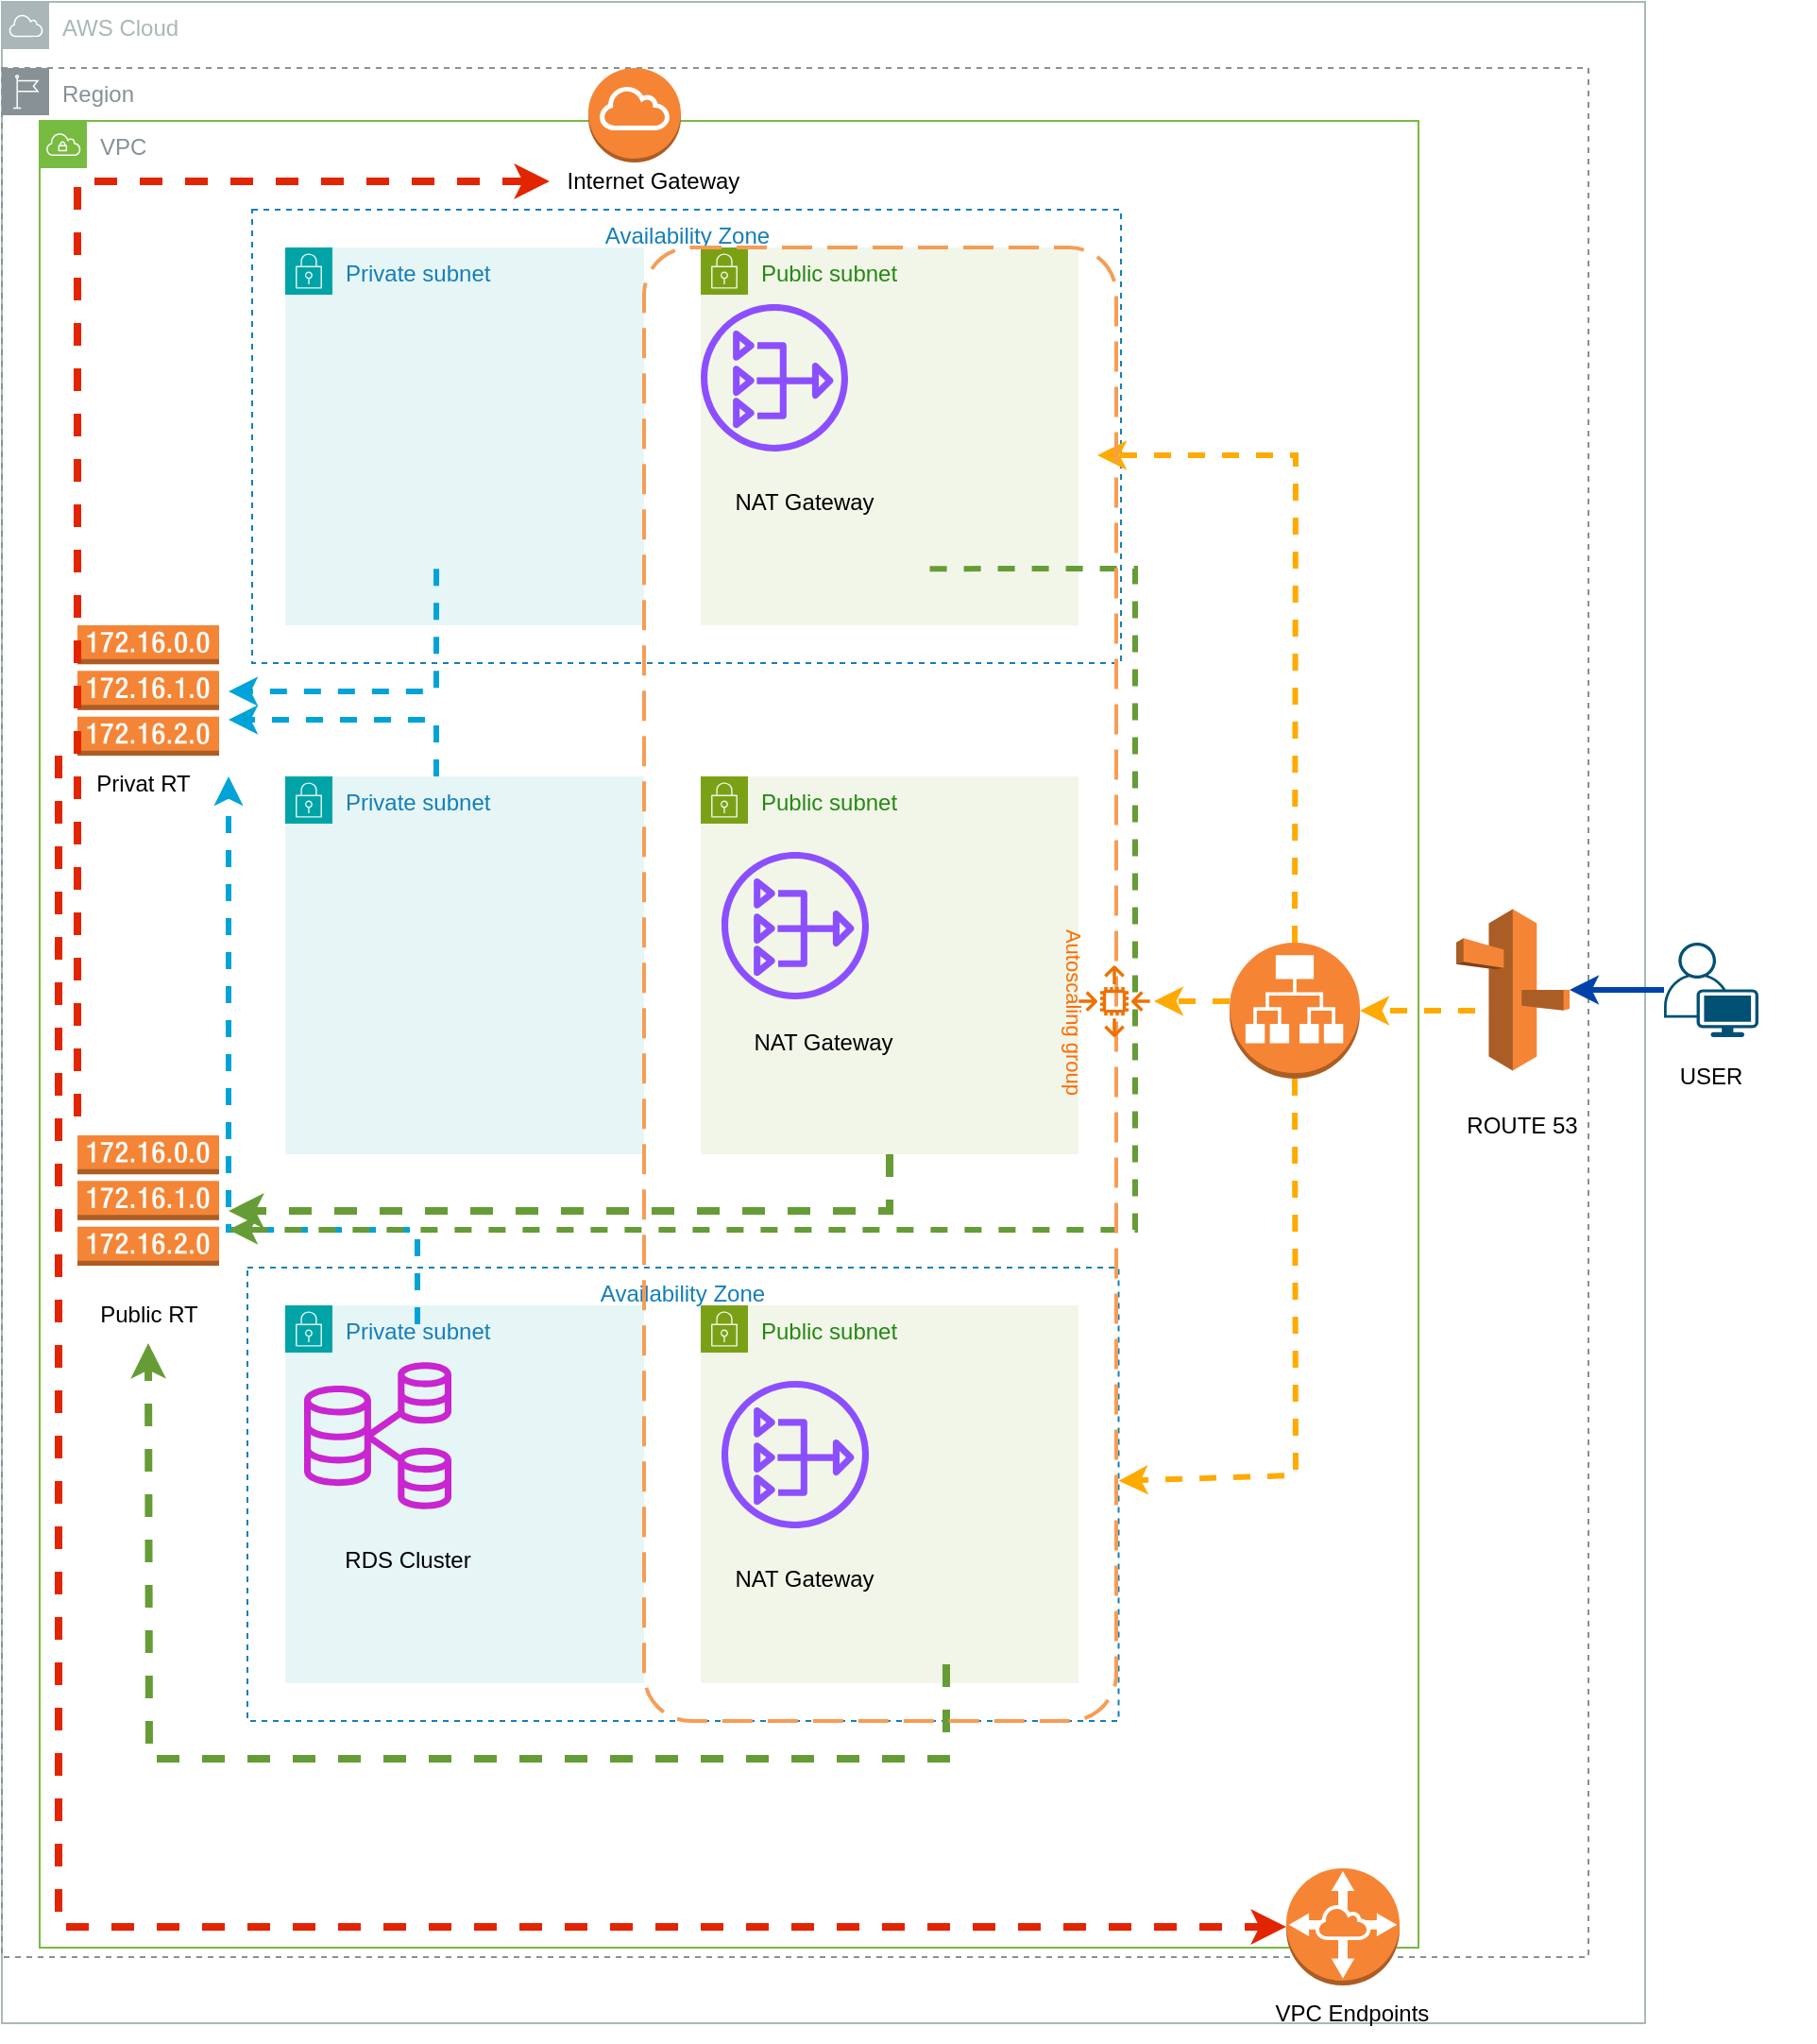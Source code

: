 <mxfile version="24.3.1" type="github">
  <diagram name="Page-1" id="du8zaHRvNXZPYWAMxAH5">
    <mxGraphModel dx="1791" dy="724" grid="1" gridSize="10" guides="1" tooltips="1" connect="1" arrows="1" fold="1" page="1" pageScale="1" pageWidth="850" pageHeight="1100" math="0" shadow="0">
      <root>
        <mxCell id="0" />
        <mxCell id="1" parent="0" />
        <mxCell id="EtZnbqudrIsaKAHzzfuK-1" value="AWS Cloud" style="sketch=0;outlineConnect=0;gradientColor=none;html=1;whiteSpace=wrap;fontSize=12;fontStyle=0;shape=mxgraph.aws4.group;grIcon=mxgraph.aws4.group_aws_cloud;strokeColor=#AAB7B8;fillColor=none;verticalAlign=top;align=left;spacingLeft=30;fontColor=#AAB7B8;dashed=0;" parent="1" vertex="1">
          <mxGeometry x="-20" y="10" width="870" height="1070" as="geometry" />
        </mxCell>
        <mxCell id="EtZnbqudrIsaKAHzzfuK-2" value="Region" style="sketch=0;outlineConnect=0;gradientColor=none;html=1;whiteSpace=wrap;fontSize=12;fontStyle=0;shape=mxgraph.aws4.group;grIcon=mxgraph.aws4.group_region;strokeColor=#879196;fillColor=none;verticalAlign=top;align=left;spacingLeft=30;fontColor=#879196;dashed=1;" parent="1" vertex="1">
          <mxGeometry x="-20" y="45" width="840" height="1000" as="geometry" />
        </mxCell>
        <mxCell id="EtZnbqudrIsaKAHzzfuK-3" value="VPC" style="sketch=0;outlineConnect=0;gradientColor=none;html=1;whiteSpace=wrap;fontSize=12;fontStyle=0;shape=mxgraph.aws4.group;grIcon=mxgraph.aws4.group_vpc;strokeColor=#77bb41;fillColor=none;verticalAlign=top;align=left;spacingLeft=30;fontColor=#879196;dashed=0;" parent="1" vertex="1">
          <mxGeometry y="73" width="730" height="967" as="geometry" />
        </mxCell>
        <mxCell id="EtZnbqudrIsaKAHzzfuK-14" value="" style="outlineConnect=0;dashed=0;verticalLabelPosition=bottom;verticalAlign=top;align=center;html=1;shape=mxgraph.aws3.internet_gateway;fillColor=#F58534;gradientColor=none;" parent="1" vertex="1">
          <mxGeometry x="290.5" y="45" width="49" height="50" as="geometry" />
        </mxCell>
        <mxCell id="EtZnbqudrIsaKAHzzfuK-15" value="Internet Gateway" style="text;html=1;align=center;verticalAlign=middle;whiteSpace=wrap;rounded=0;" parent="1" vertex="1">
          <mxGeometry x="270" y="90" width="110" height="30" as="geometry" />
        </mxCell>
        <mxCell id="EtZnbqudrIsaKAHzzfuK-16" value="Availability Zone" style="fillColor=none;strokeColor=#147EBA;dashed=1;verticalAlign=top;fontStyle=0;fontColor=#147EBA;whiteSpace=wrap;html=1;" parent="1" vertex="1">
          <mxGeometry x="112.5" y="120" width="460" height="240" as="geometry" />
        </mxCell>
        <mxCell id="EtZnbqudrIsaKAHzzfuK-18" value="Availability Zone" style="fillColor=none;strokeColor=#147EBA;dashed=1;verticalAlign=top;fontStyle=0;fontColor=#147EBA;whiteSpace=wrap;html=1;" parent="1" vertex="1">
          <mxGeometry x="110" y="680" width="461.25" height="240" as="geometry" />
        </mxCell>
        <mxCell id="EtZnbqudrIsaKAHzzfuK-19" value="" style="outlineConnect=0;dashed=0;verticalLabelPosition=bottom;verticalAlign=top;align=center;html=1;shape=mxgraph.aws3.vpc_peering;fillColor=#F58534;gradientColor=none;" parent="1" vertex="1">
          <mxGeometry x="660" y="998" width="60" height="62" as="geometry" />
        </mxCell>
        <mxCell id="EtZnbqudrIsaKAHzzfuK-20" value="VPC Endpoints" style="text;html=1;align=center;verticalAlign=middle;whiteSpace=wrap;rounded=0;" parent="1" vertex="1">
          <mxGeometry x="640" y="1060" width="110" height="30" as="geometry" />
        </mxCell>
        <mxCell id="EtZnbqudrIsaKAHzzfuK-21" value="" style="outlineConnect=0;dashed=0;verticalLabelPosition=bottom;verticalAlign=top;align=center;html=1;shape=mxgraph.aws3.route_table;fillColor=#F58536;gradientColor=none;" parent="1" vertex="1">
          <mxGeometry x="20" y="610" width="75" height="69" as="geometry" />
        </mxCell>
        <mxCell id="EtZnbqudrIsaKAHzzfuK-22" value="" style="outlineConnect=0;dashed=0;verticalLabelPosition=bottom;verticalAlign=top;align=center;html=1;shape=mxgraph.aws3.route_table;fillColor=#F58536;gradientColor=none;" parent="1" vertex="1">
          <mxGeometry x="20" y="340" width="75" height="69" as="geometry" />
        </mxCell>
        <mxCell id="EtZnbqudrIsaKAHzzfuK-23" value="Public RT" style="text;html=1;align=center;verticalAlign=middle;whiteSpace=wrap;rounded=0;" parent="1" vertex="1">
          <mxGeometry x="2.5" y="690" width="110" height="30" as="geometry" />
        </mxCell>
        <mxCell id="EtZnbqudrIsaKAHzzfuK-24" value="Privat RT" style="text;html=1;align=center;verticalAlign=middle;whiteSpace=wrap;rounded=0;" parent="1" vertex="1">
          <mxGeometry y="409" width="110" height="30" as="geometry" />
        </mxCell>
        <mxCell id="EtZnbqudrIsaKAHzzfuK-29" value="" style="html=1;labelBackgroundColor=#ffffff;startArrow=none;startFill=0;startSize=6;endArrow=classic;endFill=1;endSize=6;jettySize=auto;orthogonalLoop=1;strokeWidth=4;dashed=1;fontSize=14;rounded=0;strokeColor=#e32400;" parent="1" target="EtZnbqudrIsaKAHzzfuK-15" edge="1">
          <mxGeometry width="60" height="60" relative="1" as="geometry">
            <mxPoint x="20" y="600" as="sourcePoint" />
            <mxPoint x="80" y="540" as="targetPoint" />
            <Array as="points">
              <mxPoint x="20" y="105" />
            </Array>
          </mxGeometry>
        </mxCell>
        <mxCell id="EtZnbqudrIsaKAHzzfuK-30" value="" style="html=1;labelBackgroundColor=#ffffff;startArrow=none;startFill=0;startSize=6;endArrow=classic;endFill=1;endSize=6;jettySize=auto;orthogonalLoop=1;strokeWidth=4;dashed=1;fontSize=14;rounded=0;strokeColor=#e32400;" parent="1" target="EtZnbqudrIsaKAHzzfuK-19" edge="1">
          <mxGeometry width="60" height="60" relative="1" as="geometry">
            <mxPoint x="10" y="409" as="sourcePoint" />
            <mxPoint x="70" y="349" as="targetPoint" />
            <Array as="points">
              <mxPoint x="10" y="1029" />
            </Array>
          </mxGeometry>
        </mxCell>
        <mxCell id="EtZnbqudrIsaKAHzzfuK-31" value="Private subnet" style="points=[[0,0],[0.25,0],[0.5,0],[0.75,0],[1,0],[1,0.25],[1,0.5],[1,0.75],[1,1],[0.75,1],[0.5,1],[0.25,1],[0,1],[0,0.75],[0,0.5],[0,0.25]];outlineConnect=0;gradientColor=none;html=1;whiteSpace=wrap;fontSize=12;fontStyle=0;container=1;pointerEvents=0;collapsible=0;recursiveResize=0;shape=mxgraph.aws4.group;grIcon=mxgraph.aws4.group_security_group;grStroke=0;strokeColor=#00A4A6;fillColor=#E6F6F7;verticalAlign=top;align=left;spacingLeft=30;fontColor=#147EBA;dashed=0;" parent="1" vertex="1">
          <mxGeometry x="130" y="140" width="190" height="200" as="geometry" />
        </mxCell>
        <mxCell id="EtZnbqudrIsaKAHzzfuK-32" value="Private subnet" style="points=[[0,0],[0.25,0],[0.5,0],[0.75,0],[1,0],[1,0.25],[1,0.5],[1,0.75],[1,1],[0.75,1],[0.5,1],[0.25,1],[0,1],[0,0.75],[0,0.5],[0,0.25]];outlineConnect=0;gradientColor=none;html=1;whiteSpace=wrap;fontSize=12;fontStyle=0;container=1;pointerEvents=0;collapsible=0;recursiveResize=0;shape=mxgraph.aws4.group;grIcon=mxgraph.aws4.group_security_group;grStroke=0;strokeColor=#00A4A6;fillColor=#E6F6F7;verticalAlign=top;align=left;spacingLeft=30;fontColor=#147EBA;dashed=0;" parent="1" vertex="1">
          <mxGeometry x="130" y="420" width="190" height="200" as="geometry" />
        </mxCell>
        <mxCell id="EtZnbqudrIsaKAHzzfuK-33" value="Private subnet" style="points=[[0,0],[0.25,0],[0.5,0],[0.75,0],[1,0],[1,0.25],[1,0.5],[1,0.75],[1,1],[0.75,1],[0.5,1],[0.25,1],[0,1],[0,0.75],[0,0.5],[0,0.25]];outlineConnect=0;gradientColor=none;html=1;whiteSpace=wrap;fontSize=12;fontStyle=0;container=1;pointerEvents=0;collapsible=0;recursiveResize=0;shape=mxgraph.aws4.group;grIcon=mxgraph.aws4.group_security_group;grStroke=0;strokeColor=#00A4A6;fillColor=#E6F6F7;verticalAlign=top;align=left;spacingLeft=30;fontColor=#147EBA;dashed=0;" parent="1" vertex="1">
          <mxGeometry x="130" y="700" width="190" height="200" as="geometry" />
        </mxCell>
        <mxCell id="EtZnbqudrIsaKAHzzfuK-34" value="Public subnet" style="points=[[0,0],[0.25,0],[0.5,0],[0.75,0],[1,0],[1,0.25],[1,0.5],[1,0.75],[1,1],[0.75,1],[0.5,1],[0.25,1],[0,1],[0,0.75],[0,0.5],[0,0.25]];outlineConnect=0;gradientColor=none;html=1;whiteSpace=wrap;fontSize=12;fontStyle=0;container=1;pointerEvents=0;collapsible=0;recursiveResize=0;shape=mxgraph.aws4.group;grIcon=mxgraph.aws4.group_security_group;grStroke=0;strokeColor=#7AA116;fillColor=#F2F6E8;verticalAlign=top;align=left;spacingLeft=30;fontColor=#248814;dashed=0;" parent="1" vertex="1">
          <mxGeometry x="350" y="140" width="200" height="200" as="geometry" />
        </mxCell>
        <mxCell id="EtZnbqudrIsaKAHzzfuK-36" value="Public subnet" style="points=[[0,0],[0.25,0],[0.5,0],[0.75,0],[1,0],[1,0.25],[1,0.5],[1,0.75],[1,1],[0.75,1],[0.5,1],[0.25,1],[0,1],[0,0.75],[0,0.5],[0,0.25]];outlineConnect=0;gradientColor=none;html=1;whiteSpace=wrap;fontSize=12;fontStyle=0;container=1;pointerEvents=0;collapsible=0;recursiveResize=0;shape=mxgraph.aws4.group;grIcon=mxgraph.aws4.group_security_group;grStroke=0;strokeColor=#7AA116;fillColor=#F2F6E8;verticalAlign=top;align=left;spacingLeft=30;fontColor=#248814;dashed=0;" parent="1" vertex="1">
          <mxGeometry x="350" y="420" width="200" height="200" as="geometry" />
        </mxCell>
        <mxCell id="vweGVfeXD5RlKLJk6Heg-15" value="NAT Gateway" style="text;html=1;align=center;verticalAlign=middle;whiteSpace=wrap;rounded=0;" vertex="1" parent="EtZnbqudrIsaKAHzzfuK-36">
          <mxGeometry x="10" y="125.75" width="110" height="30" as="geometry" />
        </mxCell>
        <mxCell id="EtZnbqudrIsaKAHzzfuK-37" value="Public subnet" style="points=[[0,0],[0.25,0],[0.5,0],[0.75,0],[1,0],[1,0.25],[1,0.5],[1,0.75],[1,1],[0.75,1],[0.5,1],[0.25,1],[0,1],[0,0.75],[0,0.5],[0,0.25]];outlineConnect=0;gradientColor=none;html=1;whiteSpace=wrap;fontSize=12;fontStyle=0;container=1;pointerEvents=0;collapsible=0;recursiveResize=0;shape=mxgraph.aws4.group;grIcon=mxgraph.aws4.group_security_group;grStroke=0;strokeColor=#7AA116;fillColor=#F2F6E8;verticalAlign=top;align=left;spacingLeft=30;fontColor=#248814;dashed=0;" parent="1" vertex="1">
          <mxGeometry x="350" y="700" width="200" height="200" as="geometry" />
        </mxCell>
        <mxCell id="vweGVfeXD5RlKLJk6Heg-11" value="" style="sketch=0;outlineConnect=0;fontColor=#232F3E;gradientColor=none;fillColor=#8C4FFF;strokeColor=none;dashed=0;verticalLabelPosition=bottom;verticalAlign=top;align=center;html=1;fontSize=12;fontStyle=0;aspect=fixed;pointerEvents=1;shape=mxgraph.aws4.nat_gateway;" vertex="1" parent="EtZnbqudrIsaKAHzzfuK-37">
          <mxGeometry x="11" y="40" width="78" height="78" as="geometry" />
        </mxCell>
        <mxCell id="EtZnbqudrIsaKAHzzfuK-53" value="" style="html=1;labelBackgroundColor=#ffffff;startArrow=none;startFill=0;startSize=6;endArrow=classic;endFill=1;endSize=6;jettySize=auto;orthogonalLoop=1;strokeWidth=3;dashed=1;fontSize=14;rounded=0;strokeColor=#00a3d7;exitX=0.212;exitY=0.792;exitDx=0;exitDy=0;exitPerimeter=0;" parent="1" source="EtZnbqudrIsaKAHzzfuK-16" edge="1">
          <mxGeometry width="60" height="60" relative="1" as="geometry">
            <mxPoint x="420" y="330" as="sourcePoint" />
            <mxPoint x="100" y="375" as="targetPoint" />
            <Array as="points">
              <mxPoint x="210" y="375" />
            </Array>
          </mxGeometry>
        </mxCell>
        <mxCell id="EtZnbqudrIsaKAHzzfuK-54" value="" style="html=1;labelBackgroundColor=#ffffff;startArrow=none;startFill=0;startSize=6;endArrow=classic;endFill=1;endSize=6;jettySize=auto;orthogonalLoop=1;strokeWidth=3;dashed=1;fontSize=14;rounded=0;strokeColor=#00a3d7;" parent="1" edge="1">
          <mxGeometry width="60" height="60" relative="1" as="geometry">
            <mxPoint x="210" y="420" as="sourcePoint" />
            <mxPoint x="100" y="390" as="targetPoint" />
            <Array as="points">
              <mxPoint x="210" y="390" />
            </Array>
          </mxGeometry>
        </mxCell>
        <mxCell id="EtZnbqudrIsaKAHzzfuK-55" value="" style="html=1;labelBackgroundColor=#ffffff;startArrow=none;startFill=0;startSize=6;endArrow=classic;endFill=1;endSize=6;jettySize=auto;orthogonalLoop=1;strokeWidth=3;dashed=1;fontSize=14;rounded=0;strokeColor=#00a3d7;" parent="1" edge="1">
          <mxGeometry width="60" height="60" relative="1" as="geometry">
            <mxPoint x="200" y="710" as="sourcePoint" />
            <mxPoint x="100" y="420" as="targetPoint" />
            <Array as="points">
              <mxPoint x="200" y="710" />
              <mxPoint x="200" y="660" />
              <mxPoint x="100" y="660" />
            </Array>
          </mxGeometry>
        </mxCell>
        <mxCell id="EtZnbqudrIsaKAHzzfuK-56" value="" style="html=1;labelBackgroundColor=#ffffff;startArrow=none;startFill=0;startSize=6;endArrow=classic;endFill=1;endSize=6;jettySize=auto;orthogonalLoop=1;strokeWidth=4;dashed=1;fontSize=14;rounded=0;entryX=0.5;entryY=1;entryDx=0;entryDy=0;strokeColor=#669c35;" parent="1" target="EtZnbqudrIsaKAHzzfuK-23" edge="1">
          <mxGeometry width="60" height="60" relative="1" as="geometry">
            <mxPoint x="480" y="890" as="sourcePoint" />
            <mxPoint x="450" y="420" as="targetPoint" />
            <Array as="points">
              <mxPoint x="480" y="940" />
              <mxPoint x="390" y="940" />
              <mxPoint x="280" y="940" />
              <mxPoint x="58" y="940" />
            </Array>
          </mxGeometry>
        </mxCell>
        <mxCell id="EtZnbqudrIsaKAHzzfuK-57" value="" style="html=1;labelBackgroundColor=#ffffff;startArrow=none;startFill=0;startSize=6;endArrow=classic;endFill=1;endSize=6;jettySize=auto;orthogonalLoop=1;strokeWidth=4;dashed=1;fontSize=14;rounded=0;strokeColor=#669c35;" parent="1" source="EtZnbqudrIsaKAHzzfuK-36" edge="1">
          <mxGeometry width="60" height="60" relative="1" as="geometry">
            <mxPoint x="390" y="690" as="sourcePoint" />
            <mxPoint x="100" y="650" as="targetPoint" />
            <Array as="points">
              <mxPoint x="450" y="650" />
            </Array>
          </mxGeometry>
        </mxCell>
        <mxCell id="EtZnbqudrIsaKAHzzfuK-58" value="" style="html=1;labelBackgroundColor=#ffffff;startArrow=none;startFill=0;startSize=6;endArrow=classic;endFill=1;endSize=6;jettySize=auto;orthogonalLoop=1;strokeWidth=3;dashed=1;fontSize=14;rounded=0;exitX=0.78;exitY=0.792;exitDx=0;exitDy=0;exitPerimeter=0;strokeColor=#669c35;" parent="1" source="EtZnbqudrIsaKAHzzfuK-16" edge="1">
          <mxGeometry width="60" height="60" relative="1" as="geometry">
            <mxPoint x="390" y="400" as="sourcePoint" />
            <mxPoint x="100" y="660" as="targetPoint" />
            <Array as="points">
              <mxPoint x="580" y="310" />
              <mxPoint x="580" y="660" />
            </Array>
          </mxGeometry>
        </mxCell>
        <mxCell id="EtZnbqudrIsaKAHzzfuK-59" value="" style="points=[[0.35,0,0],[0.98,0.51,0],[1,0.71,0],[0.67,1,0],[0,0.795,0],[0,0.65,0]];verticalLabelPosition=bottom;sketch=0;html=1;verticalAlign=top;aspect=fixed;align=center;pointerEvents=1;shape=mxgraph.cisco19.user;fillColor=#005073;strokeColor=none;" parent="1" vertex="1">
          <mxGeometry x="860" y="508" width="50" height="50" as="geometry" />
        </mxCell>
        <mxCell id="EtZnbqudrIsaKAHzzfuK-60" value="USER" style="text;html=1;align=center;verticalAlign=middle;whiteSpace=wrap;rounded=0;" parent="1" vertex="1">
          <mxGeometry x="830" y="563.5" width="110" height="30" as="geometry" />
        </mxCell>
        <mxCell id="EtZnbqudrIsaKAHzzfuK-61" value="" style="outlineConnect=0;dashed=0;verticalLabelPosition=bottom;verticalAlign=top;align=center;html=1;shape=mxgraph.aws3.route_53;fillColor=#F58536;gradientColor=none;" parent="1" vertex="1">
          <mxGeometry x="750" y="490.25" width="60" height="85.5" as="geometry" />
        </mxCell>
        <mxCell id="vweGVfeXD5RlKLJk6Heg-1" value="ROUTE 53" style="text;html=1;align=center;verticalAlign=middle;whiteSpace=wrap;rounded=0;" vertex="1" parent="1">
          <mxGeometry x="730.25" y="590" width="110" height="30" as="geometry" />
        </mxCell>
        <mxCell id="vweGVfeXD5RlKLJk6Heg-2" value="" style="outlineConnect=0;dashed=0;verticalLabelPosition=bottom;verticalAlign=top;align=center;html=1;shape=mxgraph.aws3.application_load_balancer;fillColor=#F58534;gradientColor=none;" vertex="1" parent="1">
          <mxGeometry x="630" y="508" width="69" height="72" as="geometry" />
        </mxCell>
        <mxCell id="vweGVfeXD5RlKLJk6Heg-6" value="" style="endArrow=classic;html=1;rounded=0;strokeColor=#0042aa;strokeWidth=3;" edge="1" parent="1" source="EtZnbqudrIsaKAHzzfuK-59" target="EtZnbqudrIsaKAHzzfuK-61">
          <mxGeometry width="50" height="50" relative="1" as="geometry">
            <mxPoint x="400" y="460" as="sourcePoint" />
            <mxPoint x="450" y="410" as="targetPoint" />
          </mxGeometry>
        </mxCell>
        <mxCell id="vweGVfeXD5RlKLJk6Heg-7" value="" style="html=1;labelBackgroundColor=#ffffff;startArrow=none;startFill=0;startSize=6;endArrow=classic;endFill=1;endSize=6;jettySize=auto;orthogonalLoop=1;strokeWidth=3;dashed=1;fontSize=14;rounded=0;strokeColor=#ffaa00;" edge="1" parent="1" target="vweGVfeXD5RlKLJk6Heg-2">
          <mxGeometry width="60" height="60" relative="1" as="geometry">
            <mxPoint x="760" y="544" as="sourcePoint" />
            <mxPoint x="110" y="400" as="targetPoint" />
            <Array as="points" />
          </mxGeometry>
        </mxCell>
        <mxCell id="vweGVfeXD5RlKLJk6Heg-8" value="" style="html=1;labelBackgroundColor=#ffffff;startArrow=none;startFill=0;startSize=6;endArrow=classic;endFill=1;endSize=6;jettySize=auto;orthogonalLoop=1;strokeWidth=3;dashed=1;fontSize=14;rounded=0;strokeColor=#ffaa00;exitX=0.5;exitY=0;exitDx=0;exitDy=0;exitPerimeter=0;" edge="1" parent="1" source="vweGVfeXD5RlKLJk6Heg-2">
          <mxGeometry width="60" height="60" relative="1" as="geometry">
            <mxPoint x="621" y="250" as="sourcePoint" />
            <mxPoint x="560" y="250" as="targetPoint" />
            <Array as="points">
              <mxPoint x="665" y="250" />
            </Array>
          </mxGeometry>
        </mxCell>
        <mxCell id="vweGVfeXD5RlKLJk6Heg-9" value="" style="html=1;labelBackgroundColor=#ffffff;startArrow=none;startFill=0;startSize=6;endArrow=classic;endFill=1;endSize=6;jettySize=auto;orthogonalLoop=1;strokeWidth=3;dashed=1;fontSize=14;rounded=0;strokeColor=#ffaa00;exitX=0.5;exitY=1;exitDx=0;exitDy=0;exitPerimeter=0;" edge="1" parent="1" source="vweGVfeXD5RlKLJk6Heg-2" target="EtZnbqudrIsaKAHzzfuK-18">
          <mxGeometry width="60" height="60" relative="1" as="geometry">
            <mxPoint x="675" y="518" as="sourcePoint" />
            <mxPoint x="570" y="260" as="targetPoint" />
            <Array as="points">
              <mxPoint x="665" y="790" />
            </Array>
          </mxGeometry>
        </mxCell>
        <mxCell id="vweGVfeXD5RlKLJk6Heg-10" value="" style="html=1;labelBackgroundColor=#ffffff;startArrow=none;startFill=0;startSize=6;endArrow=classic;endFill=1;endSize=6;jettySize=auto;orthogonalLoop=1;strokeWidth=3;dashed=1;fontSize=14;rounded=0;strokeColor=#ffaa00;" edge="1" parent="1" source="vweGVfeXD5RlKLJk6Heg-2">
          <mxGeometry width="60" height="60" relative="1" as="geometry">
            <mxPoint x="650" y="549" as="sourcePoint" />
            <mxPoint x="590" y="539" as="targetPoint" />
            <Array as="points">
              <mxPoint x="630" y="539" />
            </Array>
          </mxGeometry>
        </mxCell>
        <mxCell id="vweGVfeXD5RlKLJk6Heg-12" value="NAT Gateway" style="text;html=1;align=center;verticalAlign=middle;whiteSpace=wrap;rounded=0;" vertex="1" parent="1">
          <mxGeometry x="350" y="830" width="110" height="30" as="geometry" />
        </mxCell>
        <mxCell id="vweGVfeXD5RlKLJk6Heg-13" value="" style="sketch=0;outlineConnect=0;fontColor=#232F3E;gradientColor=none;fillColor=#8C4FFF;strokeColor=none;dashed=0;verticalLabelPosition=bottom;verticalAlign=top;align=center;html=1;fontSize=12;fontStyle=0;aspect=fixed;pointerEvents=1;shape=mxgraph.aws4.nat_gateway;" vertex="1" parent="1">
          <mxGeometry x="361" y="460" width="78" height="78" as="geometry" />
        </mxCell>
        <mxCell id="vweGVfeXD5RlKLJk6Heg-14" value="" style="sketch=0;outlineConnect=0;fontColor=#232F3E;gradientColor=none;fillColor=#8C4FFF;strokeColor=none;dashed=0;verticalLabelPosition=bottom;verticalAlign=top;align=center;html=1;fontSize=12;fontStyle=0;aspect=fixed;pointerEvents=1;shape=mxgraph.aws4.nat_gateway;" vertex="1" parent="1">
          <mxGeometry x="350" y="170" width="78" height="78" as="geometry" />
        </mxCell>
        <mxCell id="vweGVfeXD5RlKLJk6Heg-16" value="NAT Gateway" style="text;html=1;align=center;verticalAlign=middle;whiteSpace=wrap;rounded=0;" vertex="1" parent="1">
          <mxGeometry x="350" y="260" width="110" height="30" as="geometry" />
        </mxCell>
        <mxCell id="vweGVfeXD5RlKLJk6Heg-19" value="" style="rounded=1;arcSize=10;dashed=1;strokeColor=#F59D56;fillColor=none;gradientColor=none;dashPattern=8 4;strokeWidth=2;" vertex="1" parent="1">
          <mxGeometry x="320" y="140" width="250" height="780" as="geometry" />
        </mxCell>
        <mxCell id="vweGVfeXD5RlKLJk6Heg-20" value="" style="sketch=0;outlineConnect=0;fontColor=#232F3E;gradientColor=none;fillColor=#ED7100;strokeColor=none;dashed=0;verticalLabelPosition=bottom;verticalAlign=top;align=center;html=1;fontSize=12;fontStyle=0;aspect=fixed;pointerEvents=1;shape=mxgraph.aws4.auto_scaling2;" vertex="1" parent="1">
          <mxGeometry x="550" y="520" width="38" height="38" as="geometry" />
        </mxCell>
        <mxCell id="vweGVfeXD5RlKLJk6Heg-21" value="Autoscaling group" style="text;html=1;align=center;verticalAlign=middle;whiteSpace=wrap;rounded=0;rotation=90;fontSize=11;fontColor=#ff6a00;" vertex="1" parent="1">
          <mxGeometry x="500" y="532.5" width="95" height="25" as="geometry" />
        </mxCell>
        <mxCell id="vweGVfeXD5RlKLJk6Heg-22" value="" style="sketch=0;outlineConnect=0;fontColor=#232F3E;gradientColor=none;fillColor=#C925D1;strokeColor=none;dashed=0;verticalLabelPosition=bottom;verticalAlign=top;align=center;html=1;fontSize=12;fontStyle=0;aspect=fixed;pointerEvents=1;shape=mxgraph.aws4.rds_multi_az_db_cluster;" vertex="1" parent="1">
          <mxGeometry x="140" y="730" width="78" height="78" as="geometry" />
        </mxCell>
        <mxCell id="vweGVfeXD5RlKLJk6Heg-23" value="RDS Cluster" style="text;html=1;align=center;verticalAlign=middle;whiteSpace=wrap;rounded=0;" vertex="1" parent="1">
          <mxGeometry x="140" y="820" width="110" height="30" as="geometry" />
        </mxCell>
      </root>
    </mxGraphModel>
  </diagram>
</mxfile>

